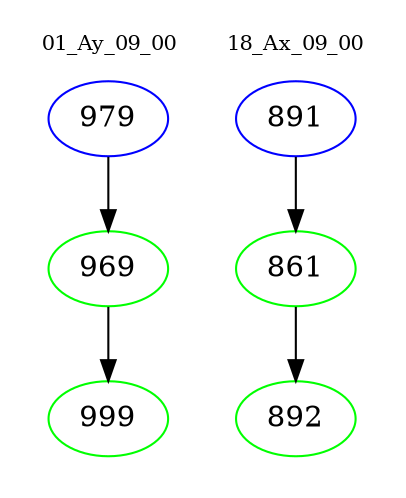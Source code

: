 digraph{
subgraph cluster_0 {
color = white
label = "01_Ay_09_00";
fontsize=10;
T0_979 [label="979", color="blue"]
T0_979 -> T0_969 [color="black"]
T0_969 [label="969", color="green"]
T0_969 -> T0_999 [color="black"]
T0_999 [label="999", color="green"]
}
subgraph cluster_1 {
color = white
label = "18_Ax_09_00";
fontsize=10;
T1_891 [label="891", color="blue"]
T1_891 -> T1_861 [color="black"]
T1_861 [label="861", color="green"]
T1_861 -> T1_892 [color="black"]
T1_892 [label="892", color="green"]
}
}
